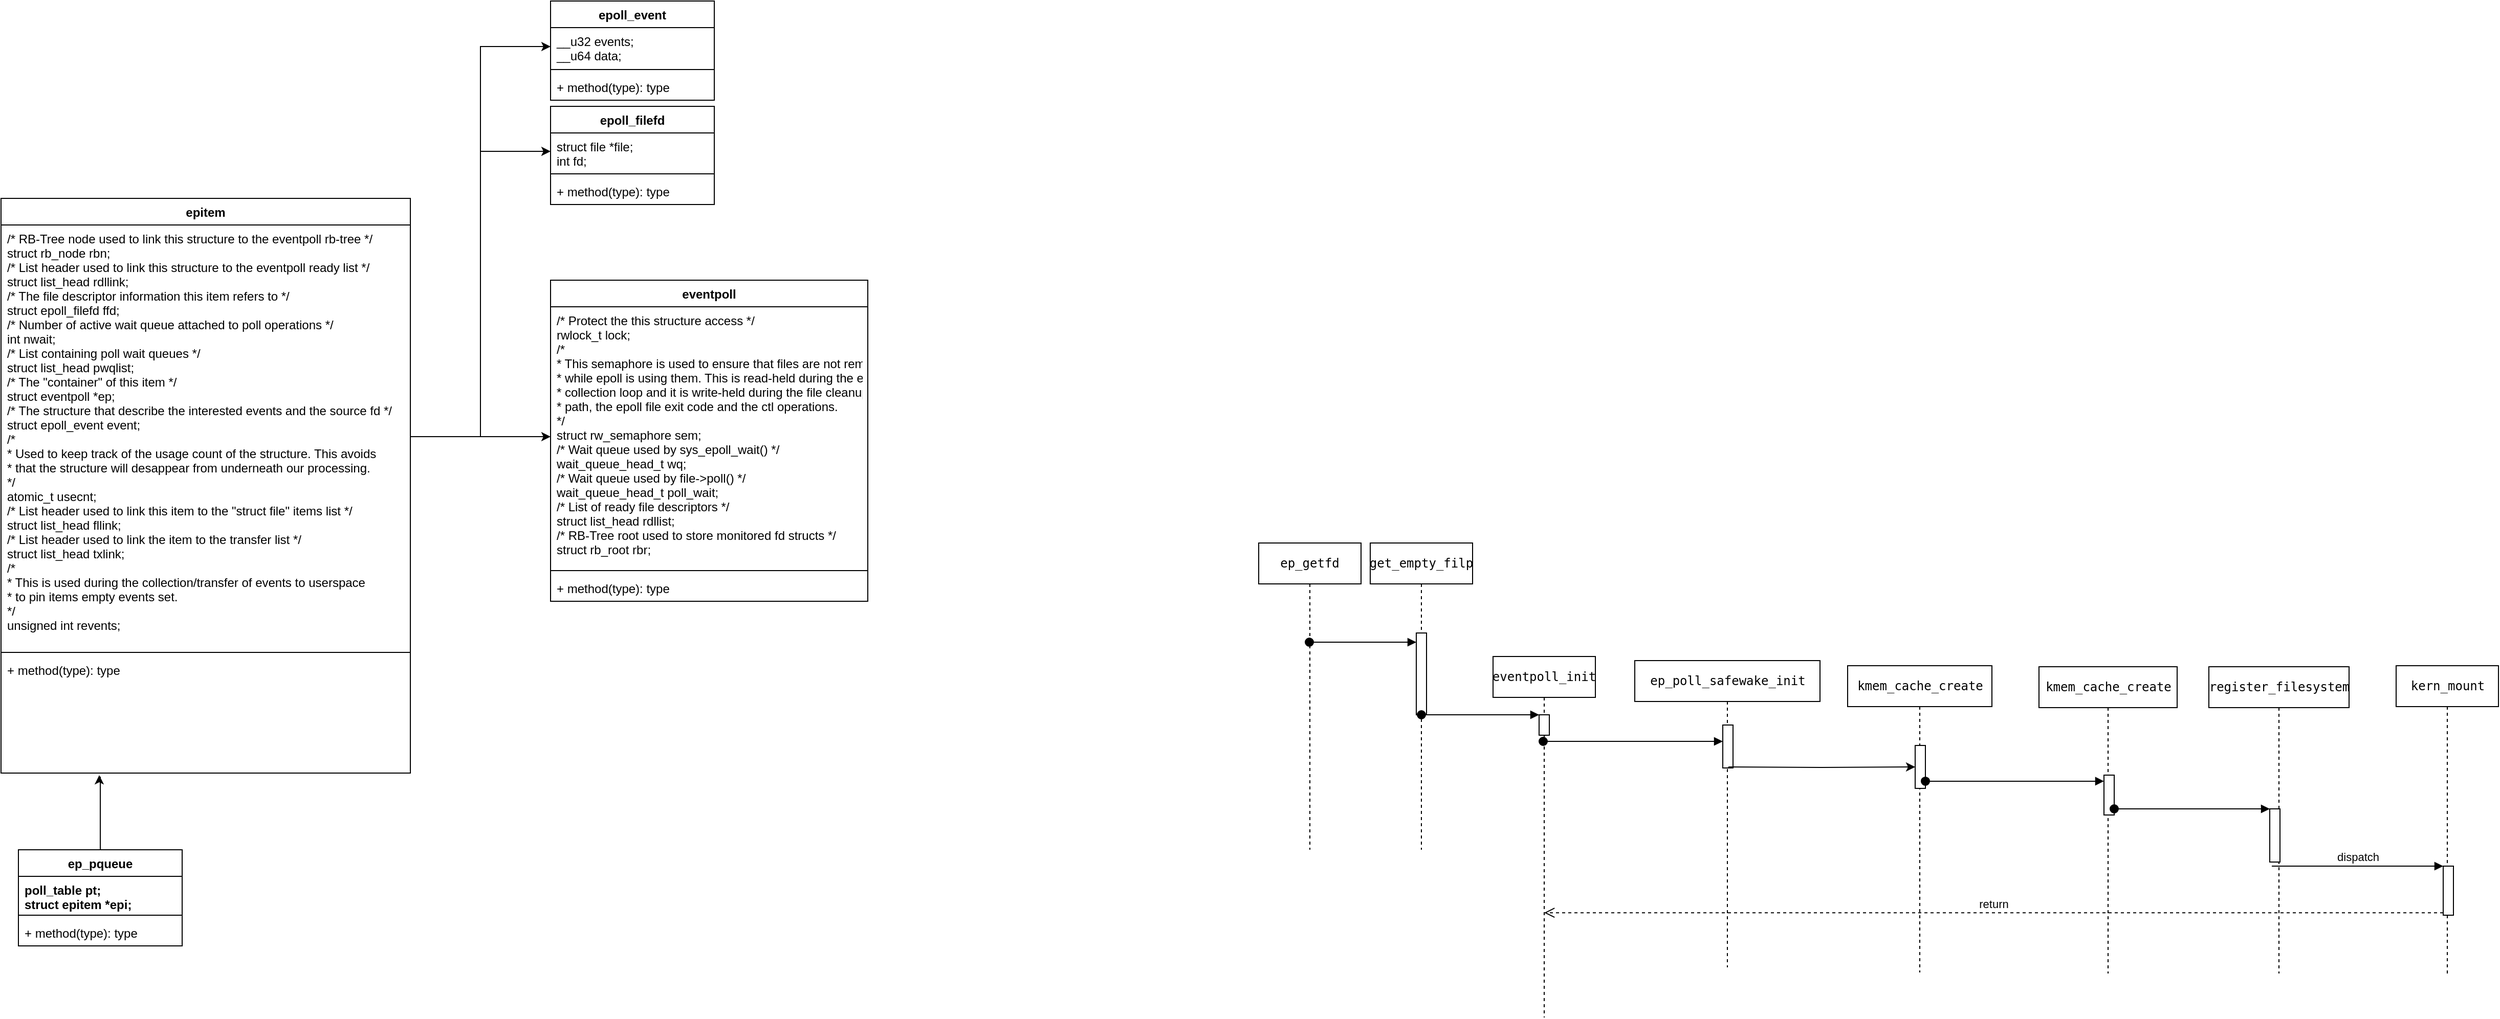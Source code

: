 <mxfile version="10.4.7" type="github"><diagram id="craqX8VbKErLSzMx446K" name="Page-1"><mxGraphModel dx="885" dy="1472" grid="0" gridSize="10" guides="1" tooltips="1" connect="1" arrows="1" fold="1" page="0" pageScale="1" pageWidth="827" pageHeight="1169" math="0" shadow="0"><root><mxCell id="0"/><mxCell id="1" parent="0"/><mxCell id="ZwNpzpnpfVniahjFfzZO-1" value="epitem" style="swimlane;fontStyle=1;align=center;verticalAlign=top;childLayout=stackLayout;horizontal=1;startSize=26;horizontalStack=0;resizeParent=1;resizeParentMax=0;resizeLast=0;collapsible=1;marginBottom=0;" vertex="1" parent="1"><mxGeometry x="13" y="170" width="400" height="562" as="geometry"/></mxCell><mxCell id="ZwNpzpnpfVniahjFfzZO-2" value="/* RB-Tree node used to link this structure to the eventpoll rb-tree */&#xa;struct rb_node rbn;&#xa;/* List header used to link this structure to the eventpoll ready list */&#xa;struct list_head rdllink;&#xa;/* The file descriptor information this item refers to */&#xa;struct epoll_filefd ffd;&#xa;/* Number of active wait queue attached to poll operations */&#xa;int nwait;&#xa;/* List containing poll wait queues */&#xa;struct list_head pwqlist;&#xa;/* The &quot;container&quot; of this item */&#xa;struct eventpoll *ep;&#xa;/* The structure that describe the interested events and the source fd */&#xa;struct epoll_event event;&#xa;/*&#xa; * Used to keep track of the usage count of the structure. This avoids&#xa; * that the structure will desappear from underneath our processing.&#xa; */&#xa;atomic_t usecnt;&#xa;/* List header used to link this item to the &quot;struct file&quot; items list */&#xa;struct list_head fllink;&#xa;/* List header used to link the item to the transfer list */&#xa;struct list_head txlink;&#xa;/*&#xa; * This is used during the collection/transfer of events to userspace&#xa; * to pin items empty events set.&#xa; */&#xa;unsigned int revents;" style="text;strokeColor=none;fillColor=none;align=left;verticalAlign=top;spacingLeft=4;spacingRight=4;overflow=hidden;rotatable=0;points=[[0,0.5],[1,0.5]];portConstraint=eastwest;" vertex="1" parent="ZwNpzpnpfVniahjFfzZO-1"><mxGeometry y="26" width="400" height="414" as="geometry"/></mxCell><mxCell id="ZwNpzpnpfVniahjFfzZO-3" value="" style="line;strokeWidth=1;fillColor=none;align=left;verticalAlign=middle;spacingTop=-1;spacingLeft=3;spacingRight=3;rotatable=0;labelPosition=right;points=[];portConstraint=eastwest;" vertex="1" parent="ZwNpzpnpfVniahjFfzZO-1"><mxGeometry y="440" width="400" height="8" as="geometry"/></mxCell><mxCell id="ZwNpzpnpfVniahjFfzZO-4" value="+ method(type): type" style="text;strokeColor=none;fillColor=none;align=left;verticalAlign=top;spacingLeft=4;spacingRight=4;overflow=hidden;rotatable=0;points=[[0,0.5],[1,0.5]];portConstraint=eastwest;" vertex="1" parent="ZwNpzpnpfVniahjFfzZO-1"><mxGeometry y="448" width="400" height="114" as="geometry"/></mxCell><mxCell id="pTRS4t-ar3EstqvLFvJx-5" style="edgeStyle=orthogonalEdgeStyle;rounded=0;orthogonalLoop=1;jettySize=auto;html=1;exitX=0.5;exitY=0;exitDx=0;exitDy=0;entryX=0.24;entryY=1.018;entryDx=0;entryDy=0;entryPerimeter=0;" edge="1" parent="1" source="pTRS4t-ar3EstqvLFvJx-1" target="ZwNpzpnpfVniahjFfzZO-4"><mxGeometry relative="1" as="geometry"><Array as="points"><mxPoint x="110" y="736"/><mxPoint x="109" y="736"/></Array></mxGeometry></mxCell><mxCell id="pTRS4t-ar3EstqvLFvJx-1" value="ep_pqueue" style="swimlane;fontStyle=1;align=center;verticalAlign=top;childLayout=stackLayout;horizontal=1;startSize=26;horizontalStack=0;resizeParent=1;resizeParentMax=0;resizeLast=0;collapsible=1;marginBottom=0;" vertex="1" parent="1"><mxGeometry x="30" y="807" width="160" height="94" as="geometry"/></mxCell><mxCell id="pTRS4t-ar3EstqvLFvJx-2" value="poll_table pt;&#xa;struct epitem *epi;" style="text;strokeColor=none;fillColor=none;align=left;verticalAlign=top;spacingLeft=4;spacingRight=4;overflow=hidden;rotatable=0;points=[[0,0.5],[1,0.5]];portConstraint=eastwest;fontStyle=1" vertex="1" parent="pTRS4t-ar3EstqvLFvJx-1"><mxGeometry y="26" width="160" height="34" as="geometry"/></mxCell><mxCell id="pTRS4t-ar3EstqvLFvJx-3" value="" style="line;strokeWidth=1;fillColor=none;align=left;verticalAlign=middle;spacingTop=-1;spacingLeft=3;spacingRight=3;rotatable=0;labelPosition=right;points=[];portConstraint=eastwest;" vertex="1" parent="pTRS4t-ar3EstqvLFvJx-1"><mxGeometry y="60" width="160" height="8" as="geometry"/></mxCell><mxCell id="pTRS4t-ar3EstqvLFvJx-4" value="+ method(type): type" style="text;strokeColor=none;fillColor=none;align=left;verticalAlign=top;spacingLeft=4;spacingRight=4;overflow=hidden;rotatable=0;points=[[0,0.5],[1,0.5]];portConstraint=eastwest;" vertex="1" parent="pTRS4t-ar3EstqvLFvJx-1"><mxGeometry y="68" width="160" height="26" as="geometry"/></mxCell><mxCell id="pTRS4t-ar3EstqvLFvJx-7" value="eventpoll" style="swimlane;fontStyle=1;align=center;verticalAlign=top;childLayout=stackLayout;horizontal=1;startSize=26;horizontalStack=0;resizeParent=1;resizeParentMax=0;resizeLast=0;collapsible=1;marginBottom=0;" vertex="1" parent="1"><mxGeometry x="550" y="250" width="310" height="314" as="geometry"/></mxCell><mxCell id="pTRS4t-ar3EstqvLFvJx-8" value="/* Protect the this structure access */&#xa;rwlock_t lock;&#xa;/*&#xa; * This semaphore is used to ensure that files are not removed&#xa; * while epoll is using them. This is read-held during the event&#xa; * collection loop and it is write-held during the file cleanup&#xa; * path, the epoll file exit code and the ctl operations.&#xa; */&#xa;struct rw_semaphore sem;&#xa;/* Wait queue used by sys_epoll_wait() */&#xa;wait_queue_head_t wq;&#xa;/* Wait queue used by file-&gt;poll() */&#xa;wait_queue_head_t poll_wait;&#xa;/* List of ready file descriptors */&#xa;struct list_head rdllist;&#xa;/* RB-Tree root used to store monitored fd structs */&#xa;struct rb_root rbr;" style="text;strokeColor=none;fillColor=none;align=left;verticalAlign=top;spacingLeft=4;spacingRight=4;overflow=hidden;rotatable=0;points=[[0,0.5],[1,0.5]];portConstraint=eastwest;" vertex="1" parent="pTRS4t-ar3EstqvLFvJx-7"><mxGeometry y="26" width="310" height="254" as="geometry"/></mxCell><mxCell id="pTRS4t-ar3EstqvLFvJx-9" value="" style="line;strokeWidth=1;fillColor=none;align=left;verticalAlign=middle;spacingTop=-1;spacingLeft=3;spacingRight=3;rotatable=0;labelPosition=right;points=[];portConstraint=eastwest;" vertex="1" parent="pTRS4t-ar3EstqvLFvJx-7"><mxGeometry y="280" width="310" height="8" as="geometry"/></mxCell><mxCell id="pTRS4t-ar3EstqvLFvJx-10" value="+ method(type): type" style="text;strokeColor=none;fillColor=none;align=left;verticalAlign=top;spacingLeft=4;spacingRight=4;overflow=hidden;rotatable=0;points=[[0,0.5],[1,0.5]];portConstraint=eastwest;" vertex="1" parent="pTRS4t-ar3EstqvLFvJx-7"><mxGeometry y="288" width="310" height="26" as="geometry"/></mxCell><mxCell id="pTRS4t-ar3EstqvLFvJx-11" style="edgeStyle=orthogonalEdgeStyle;rounded=0;orthogonalLoop=1;jettySize=auto;html=1;exitX=1;exitY=0.5;exitDx=0;exitDy=0;entryX=0;entryY=0.5;entryDx=0;entryDy=0;" edge="1" parent="1" source="ZwNpzpnpfVniahjFfzZO-2" target="pTRS4t-ar3EstqvLFvJx-8"><mxGeometry relative="1" as="geometry"/></mxCell><mxCell id="pTRS4t-ar3EstqvLFvJx-12" value="epoll_filefd" style="swimlane;fontStyle=1;align=center;verticalAlign=top;childLayout=stackLayout;horizontal=1;startSize=26;horizontalStack=0;resizeParent=1;resizeParentMax=0;resizeLast=0;collapsible=1;marginBottom=0;" vertex="1" parent="1"><mxGeometry x="550" y="80" width="160" height="96" as="geometry"/></mxCell><mxCell id="pTRS4t-ar3EstqvLFvJx-13" value="struct file *file;&#xa;int fd;" style="text;strokeColor=none;fillColor=none;align=left;verticalAlign=top;spacingLeft=4;spacingRight=4;overflow=hidden;rotatable=0;points=[[0,0.5],[1,0.5]];portConstraint=eastwest;" vertex="1" parent="pTRS4t-ar3EstqvLFvJx-12"><mxGeometry y="26" width="160" height="36" as="geometry"/></mxCell><mxCell id="pTRS4t-ar3EstqvLFvJx-14" value="" style="line;strokeWidth=1;fillColor=none;align=left;verticalAlign=middle;spacingTop=-1;spacingLeft=3;spacingRight=3;rotatable=0;labelPosition=right;points=[];portConstraint=eastwest;" vertex="1" parent="pTRS4t-ar3EstqvLFvJx-12"><mxGeometry y="62" width="160" height="8" as="geometry"/></mxCell><mxCell id="pTRS4t-ar3EstqvLFvJx-15" value="+ method(type): type" style="text;strokeColor=none;fillColor=none;align=left;verticalAlign=top;spacingLeft=4;spacingRight=4;overflow=hidden;rotatable=0;points=[[0,0.5],[1,0.5]];portConstraint=eastwest;" vertex="1" parent="pTRS4t-ar3EstqvLFvJx-12"><mxGeometry y="70" width="160" height="26" as="geometry"/></mxCell><mxCell id="pTRS4t-ar3EstqvLFvJx-16" style="edgeStyle=orthogonalEdgeStyle;rounded=0;orthogonalLoop=1;jettySize=auto;html=1;exitX=1;exitY=0.5;exitDx=0;exitDy=0;entryX=0;entryY=0.5;entryDx=0;entryDy=0;" edge="1" parent="1" source="ZwNpzpnpfVniahjFfzZO-2" target="pTRS4t-ar3EstqvLFvJx-13"><mxGeometry relative="1" as="geometry"/></mxCell><mxCell id="pTRS4t-ar3EstqvLFvJx-17" value="epoll_event" style="swimlane;fontStyle=1;align=center;verticalAlign=top;childLayout=stackLayout;horizontal=1;startSize=26;horizontalStack=0;resizeParent=1;resizeParentMax=0;resizeLast=0;collapsible=1;marginBottom=0;" vertex="1" parent="1"><mxGeometry x="550" y="-23" width="160" height="97" as="geometry"/></mxCell><mxCell id="pTRS4t-ar3EstqvLFvJx-18" value="__u32 events;&#xa;__u64 data;" style="text;strokeColor=none;fillColor=none;align=left;verticalAlign=top;spacingLeft=4;spacingRight=4;overflow=hidden;rotatable=0;points=[[0,0.5],[1,0.5]];portConstraint=eastwest;" vertex="1" parent="pTRS4t-ar3EstqvLFvJx-17"><mxGeometry y="26" width="160" height="37" as="geometry"/></mxCell><mxCell id="pTRS4t-ar3EstqvLFvJx-19" value="" style="line;strokeWidth=1;fillColor=none;align=left;verticalAlign=middle;spacingTop=-1;spacingLeft=3;spacingRight=3;rotatable=0;labelPosition=right;points=[];portConstraint=eastwest;" vertex="1" parent="pTRS4t-ar3EstqvLFvJx-17"><mxGeometry y="63" width="160" height="8" as="geometry"/></mxCell><mxCell id="pTRS4t-ar3EstqvLFvJx-20" value="+ method(type): type" style="text;strokeColor=none;fillColor=none;align=left;verticalAlign=top;spacingLeft=4;spacingRight=4;overflow=hidden;rotatable=0;points=[[0,0.5],[1,0.5]];portConstraint=eastwest;" vertex="1" parent="pTRS4t-ar3EstqvLFvJx-17"><mxGeometry y="71" width="160" height="26" as="geometry"/></mxCell><mxCell id="pTRS4t-ar3EstqvLFvJx-21" style="edgeStyle=orthogonalEdgeStyle;rounded=0;orthogonalLoop=1;jettySize=auto;html=1;exitX=1;exitY=0.5;exitDx=0;exitDy=0;entryX=0;entryY=0.5;entryDx=0;entryDy=0;" edge="1" parent="1" source="ZwNpzpnpfVniahjFfzZO-2" target="pTRS4t-ar3EstqvLFvJx-18"><mxGeometry relative="1" as="geometry"/></mxCell><mxCell id="pTRS4t-ar3EstqvLFvJx-24" value="&lt;pre&gt;eventpoll_init&lt;/pre&gt;" style="shape=umlLifeline;perimeter=lifelinePerimeter;whiteSpace=wrap;html=1;container=1;collapsible=0;recursiveResize=0;outlineConnect=0;" vertex="1" parent="1"><mxGeometry x="1471" y="618" width="100" height="353" as="geometry"/></mxCell><mxCell id="pTRS4t-ar3EstqvLFvJx-44" value="" style="html=1;points=[];perimeter=orthogonalPerimeter;" vertex="1" parent="pTRS4t-ar3EstqvLFvJx-24"><mxGeometry x="45" y="57" width="10" height="20" as="geometry"/></mxCell><mxCell id="pTRS4t-ar3EstqvLFvJx-25" value="&lt;pre&gt;ep_poll_safewake_init&lt;/pre&gt;" style="shape=umlLifeline;perimeter=lifelinePerimeter;whiteSpace=wrap;html=1;container=1;collapsible=0;recursiveResize=0;outlineConnect=0;" vertex="1" parent="1"><mxGeometry x="1609.5" y="622" width="181" height="300" as="geometry"/></mxCell><mxCell id="pTRS4t-ar3EstqvLFvJx-28" value="" style="html=1;points=[];perimeter=orthogonalPerimeter;" vertex="1" parent="pTRS4t-ar3EstqvLFvJx-25"><mxGeometry x="86" y="63" width="10" height="42" as="geometry"/></mxCell><mxCell id="pTRS4t-ar3EstqvLFvJx-26" value="&lt;pre&gt;kmem_cache_create&lt;/pre&gt;" style="shape=umlLifeline;perimeter=lifelinePerimeter;whiteSpace=wrap;html=1;container=1;collapsible=0;recursiveResize=0;outlineConnect=0;" vertex="1" parent="1"><mxGeometry x="1817.5" y="627" width="141" height="300" as="geometry"/></mxCell><mxCell id="pTRS4t-ar3EstqvLFvJx-27" value="&lt;pre&gt;kmem_cache_create&lt;/pre&gt;" style="shape=umlLifeline;perimeter=lifelinePerimeter;whiteSpace=wrap;html=1;container=1;collapsible=0;recursiveResize=0;outlineConnect=0;" vertex="1" parent="1"><mxGeometry x="2004.5" y="628" width="135" height="300" as="geometry"/></mxCell><mxCell id="pTRS4t-ar3EstqvLFvJx-29" value="" style="html=1;verticalAlign=bottom;startArrow=oval;endArrow=block;startSize=8;" edge="1" target="pTRS4t-ar3EstqvLFvJx-28" parent="1"><mxGeometry relative="1" as="geometry"><mxPoint x="1520" y="701" as="sourcePoint"/><Array as="points"><mxPoint x="1653.5" y="701"/></Array></mxGeometry></mxCell><mxCell id="pTRS4t-ar3EstqvLFvJx-30" value="" style="html=1;points=[];perimeter=orthogonalPerimeter;" vertex="1" parent="1"><mxGeometry x="1883.5" y="705" width="10" height="42" as="geometry"/></mxCell><mxCell id="pTRS4t-ar3EstqvLFvJx-31" value="" style="edgeStyle=orthogonalEdgeStyle;rounded=0;orthogonalLoop=1;jettySize=auto;html=1;" edge="1" parent="1" target="pTRS4t-ar3EstqvLFvJx-30"><mxGeometry relative="1" as="geometry"><mxPoint x="1701" y="726" as="sourcePoint"/></mxGeometry></mxCell><mxCell id="pTRS4t-ar3EstqvLFvJx-32" value="&lt;pre&gt;register_filesystem&lt;/pre&gt;" style="shape=umlLifeline;perimeter=lifelinePerimeter;whiteSpace=wrap;html=1;container=1;collapsible=0;recursiveResize=0;outlineConnect=0;" vertex="1" parent="1"><mxGeometry x="2170.5" y="628" width="137" height="300" as="geometry"/></mxCell><mxCell id="pTRS4t-ar3EstqvLFvJx-33" value="" style="html=1;points=[];perimeter=orthogonalPerimeter;" vertex="1" parent="1"><mxGeometry x="2068" y="734" width="10" height="39" as="geometry"/></mxCell><mxCell id="pTRS4t-ar3EstqvLFvJx-34" value="" style="html=1;verticalAlign=bottom;startArrow=oval;endArrow=block;startSize=8;exitX=1;exitY=0.833;exitDx=0;exitDy=0;exitPerimeter=0;" edge="1" target="pTRS4t-ar3EstqvLFvJx-33" parent="1" source="pTRS4t-ar3EstqvLFvJx-30"><mxGeometry relative="1" as="geometry"><mxPoint x="2014.5" y="740" as="sourcePoint"/></mxGeometry></mxCell><mxCell id="pTRS4t-ar3EstqvLFvJx-35" value="&lt;pre&gt;kern_mount&lt;/pre&gt;" style="shape=umlLifeline;perimeter=lifelinePerimeter;whiteSpace=wrap;html=1;container=1;collapsible=0;recursiveResize=0;outlineConnect=0;" vertex="1" parent="1"><mxGeometry x="2353.5" y="627" width="100" height="301" as="geometry"/></mxCell><mxCell id="pTRS4t-ar3EstqvLFvJx-38" value="" style="html=1;points=[];perimeter=orthogonalPerimeter;" vertex="1" parent="pTRS4t-ar3EstqvLFvJx-35"><mxGeometry x="46" y="196" width="10" height="48" as="geometry"/></mxCell><mxCell id="pTRS4t-ar3EstqvLFvJx-39" value="dispatch" style="html=1;verticalAlign=bottom;endArrow=block;entryX=0;entryY=0;" edge="1" target="pTRS4t-ar3EstqvLFvJx-38" parent="pTRS4t-ar3EstqvLFvJx-35"><mxGeometry relative="1" as="geometry"><mxPoint x="-121.5" y="196" as="sourcePoint"/></mxGeometry></mxCell><mxCell id="pTRS4t-ar3EstqvLFvJx-36" value="" style="html=1;points=[];perimeter=orthogonalPerimeter;" vertex="1" parent="1"><mxGeometry x="2230" y="767" width="10" height="52" as="geometry"/></mxCell><mxCell id="pTRS4t-ar3EstqvLFvJx-37" value="" style="html=1;verticalAlign=bottom;startArrow=oval;endArrow=block;startSize=8;" edge="1" target="pTRS4t-ar3EstqvLFvJx-36" parent="1" source="pTRS4t-ar3EstqvLFvJx-33"><mxGeometry relative="1" as="geometry"><mxPoint x="2192" y="767" as="sourcePoint"/></mxGeometry></mxCell><mxCell id="pTRS4t-ar3EstqvLFvJx-40" value="return" style="html=1;verticalAlign=bottom;endArrow=open;dashed=1;endSize=8;exitX=0;exitY=0.95;" edge="1" source="pTRS4t-ar3EstqvLFvJx-38" parent="1" target="pTRS4t-ar3EstqvLFvJx-24"><mxGeometry relative="1" as="geometry"><mxPoint x="2329" y="924" as="targetPoint"/></mxGeometry></mxCell><mxCell id="pTRS4t-ar3EstqvLFvJx-43" value="&lt;pre&gt;get_empty_filp&lt;/pre&gt;" style="shape=umlLifeline;perimeter=lifelinePerimeter;whiteSpace=wrap;html=1;container=1;collapsible=0;recursiveResize=0;outlineConnect=0;" vertex="1" parent="1"><mxGeometry x="1351" y="507" width="100" height="300" as="geometry"/></mxCell><mxCell id="pTRS4t-ar3EstqvLFvJx-47" value="" style="html=1;points=[];perimeter=orthogonalPerimeter;" vertex="1" parent="pTRS4t-ar3EstqvLFvJx-43"><mxGeometry x="45" y="88" width="10" height="80" as="geometry"/></mxCell><mxCell id="pTRS4t-ar3EstqvLFvJx-45" value="" style="html=1;verticalAlign=bottom;startArrow=oval;endArrow=block;startSize=8;" edge="1" target="pTRS4t-ar3EstqvLFvJx-44" parent="1" source="pTRS4t-ar3EstqvLFvJx-43"><mxGeometry relative="1" as="geometry"><mxPoint x="1456" y="675" as="sourcePoint"/></mxGeometry></mxCell><mxCell id="pTRS4t-ar3EstqvLFvJx-46" value="&lt;pre&gt;ep_getfd&lt;/pre&gt;" style="shape=umlLifeline;perimeter=lifelinePerimeter;whiteSpace=wrap;html=1;container=1;collapsible=0;recursiveResize=0;outlineConnect=0;" vertex="1" parent="1"><mxGeometry x="1242" y="507" width="100" height="300" as="geometry"/></mxCell><mxCell id="pTRS4t-ar3EstqvLFvJx-48" value="" style="html=1;verticalAlign=bottom;startArrow=oval;endArrow=block;startSize=8;" edge="1" parent="1"><mxGeometry relative="1" as="geometry"><mxPoint x="1291.5" y="604" as="sourcePoint"/><mxPoint x="1396" y="604" as="targetPoint"/></mxGeometry></mxCell></root></mxGraphModel></diagram><diagram id="-ZCMKP1ulpf9dJ_kqjk6" name="Page-2"><mxGraphModel dx="885" dy="1072" grid="1" gridSize="10" guides="1" tooltips="1" connect="1" arrows="1" fold="1" page="1" pageScale="1" pageWidth="827" pageHeight="1169" math="0" shadow="0"><root><mxCell id="fauBvXREwgcCbehzr2Qg-0"/><mxCell id="fauBvXREwgcCbehzr2Qg-1" parent="fauBvXREwgcCbehzr2Qg-0"/></root></mxGraphModel></diagram></mxfile>